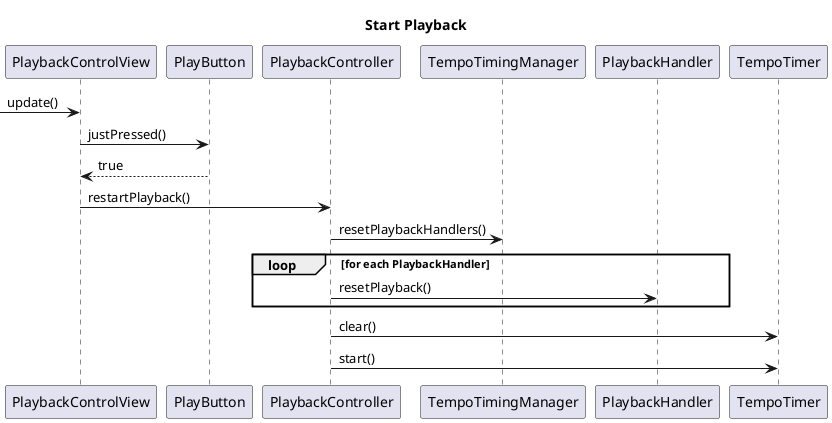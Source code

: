 @startuml

title Start Playback

-> PlaybackControlView: update()
PlaybackControlView -> PlayButton: justPressed()
PlayButton --> PlaybackControlView: true

PlaybackControlView -> PlaybackController: restartPlayback()
PlaybackController -> TempoTimingManager: resetPlaybackHandlers()

loop for each PlaybackHandler
    PlaybackController -> PlaybackHandler: resetPlayback()
end

PlaybackController -> TempoTimer: clear()
PlaybackController -> TempoTimer: start()

@enduml
